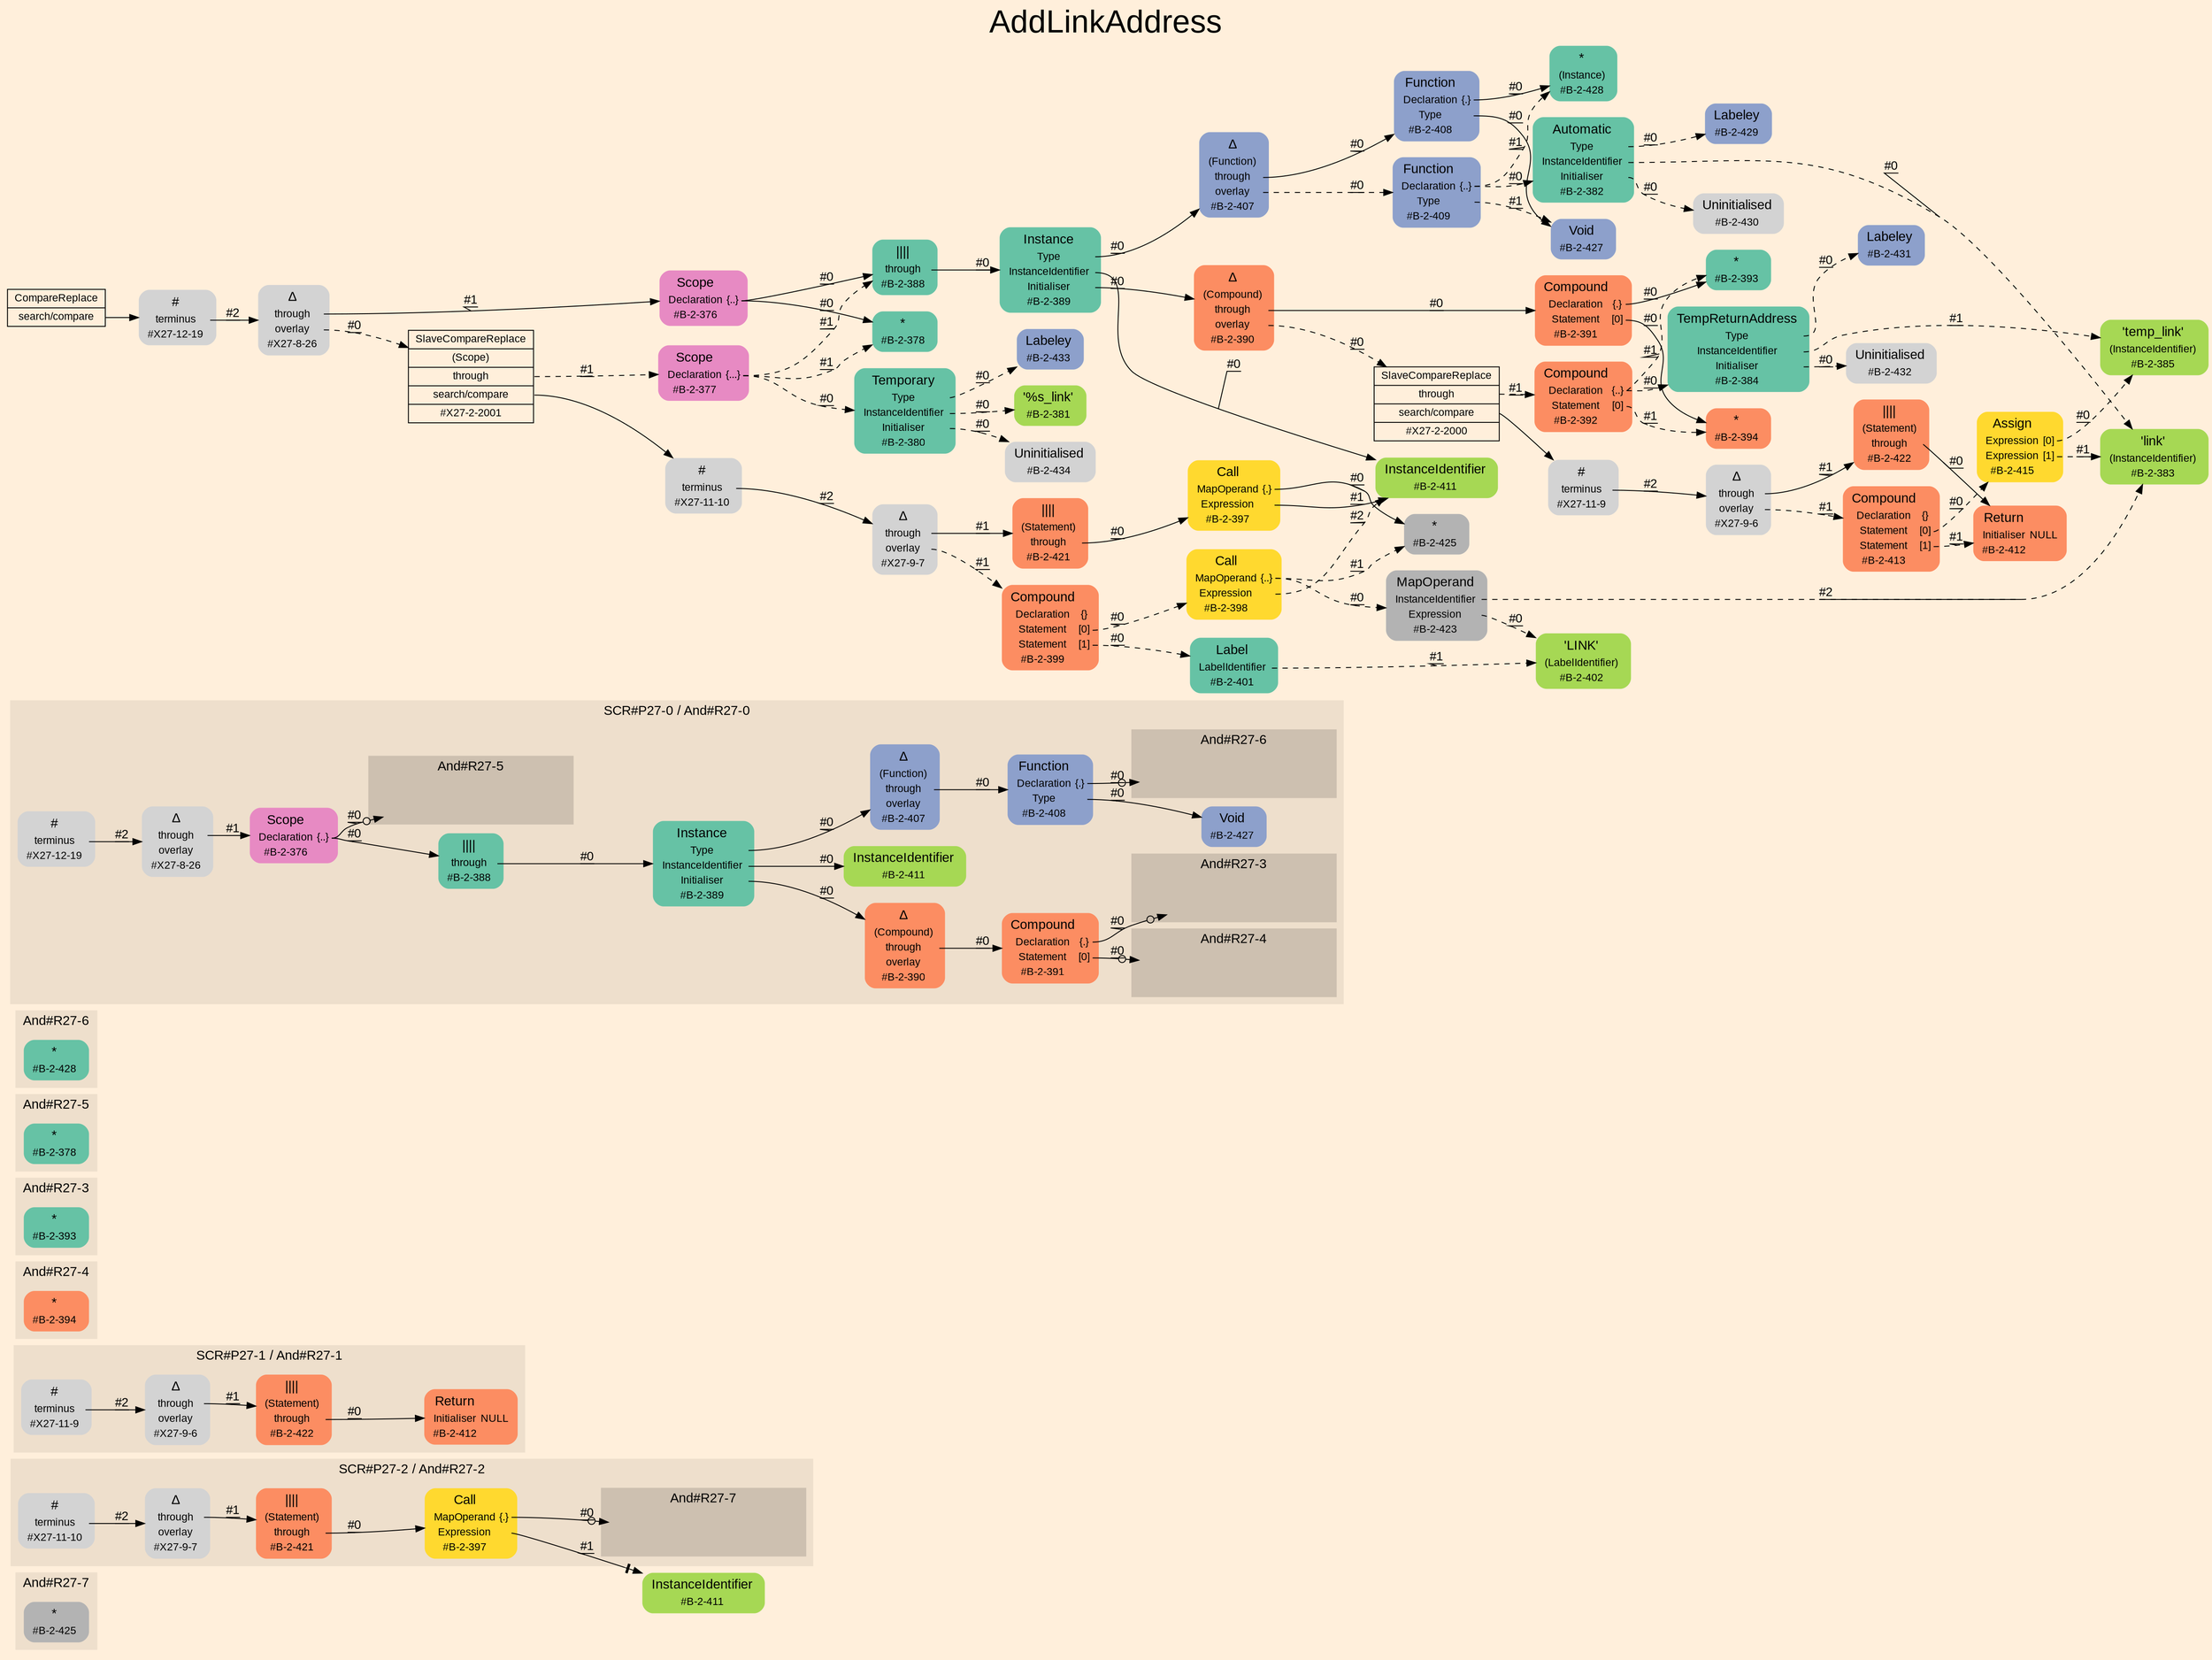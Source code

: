 digraph "AddLinkAddress" {
label = "AddLinkAddress"
labelloc = t
fontsize = "36"
graph [
    rankdir = "LR"
    ranksep = 0.3
    bgcolor = antiquewhite1
    color = black
    fontcolor = black
    fontname = "Arial"
];
node [
    fontname = "Arial"
];
edge [
    fontname = "Arial"
];

// -------------------- figure And#R27-7 --------------------
// -------- region And#R27-7 ----------
subgraph "clusterAnd#R27-7" {
    label = "And#R27-7"
    style = "filled"
    color = antiquewhite2
    fontsize = "15"
    "And#R27-7/#B-2-425" [
        // -------- block And#R27-7/#B-2-425 ----------
        shape = "plaintext"
        fillcolor = "/set28/8"
        label = <<TABLE BORDER="0" CELLBORDER="0" CELLSPACING="0">
         <TR><TD><FONT POINT-SIZE="15.0">*</FONT></TD><TD></TD></TR>
         <TR><TD>#B-2-425</TD><TD PORT="port0"></TD></TR>
        </TABLE>>
        style = "rounded,filled"
        fontsize = "12"
    ];
    
}


// -------------------- figure And#R27-2 --------------------
// -------- region And#R27-2 ----------
subgraph "clusterAnd#R27-2" {
    label = "SCR#P27-2 / And#R27-2"
    style = "filled"
    color = antiquewhite2
    fontsize = "15"
    "And#R27-2/#B-2-397" [
        // -------- block And#R27-2/#B-2-397 ----------
        shape = "plaintext"
        fillcolor = "/set28/6"
        label = <<TABLE BORDER="0" CELLBORDER="0" CELLSPACING="0">
         <TR><TD><FONT POINT-SIZE="15.0">Call</FONT></TD><TD></TD></TR>
         <TR><TD>MapOperand</TD><TD PORT="port0">{.}</TD></TR>
         <TR><TD>Expression</TD><TD PORT="port1"></TD></TR>
         <TR><TD>#B-2-397</TD><TD PORT="port2"></TD></TR>
        </TABLE>>
        style = "rounded,filled"
        fontsize = "12"
    ];
    
    "And#R27-2/#B-2-421" [
        // -------- block And#R27-2/#B-2-421 ----------
        shape = "plaintext"
        fillcolor = "/set28/2"
        label = <<TABLE BORDER="0" CELLBORDER="0" CELLSPACING="0">
         <TR><TD><FONT POINT-SIZE="15.0">||||</FONT></TD><TD></TD></TR>
         <TR><TD>(Statement)</TD><TD PORT="port0"></TD></TR>
         <TR><TD>through</TD><TD PORT="port1"></TD></TR>
         <TR><TD>#B-2-421</TD><TD PORT="port2"></TD></TR>
        </TABLE>>
        style = "rounded,filled"
        fontsize = "12"
    ];
    
    "And#R27-2/#X27-9-7" [
        // -------- block And#R27-2/#X27-9-7 ----------
        shape = "plaintext"
        label = <<TABLE BORDER="0" CELLBORDER="0" CELLSPACING="0">
         <TR><TD><FONT POINT-SIZE="15.0">Δ</FONT></TD><TD></TD></TR>
         <TR><TD>through</TD><TD PORT="port0"></TD></TR>
         <TR><TD>overlay</TD><TD PORT="port1"></TD></TR>
         <TR><TD>#X27-9-7</TD><TD PORT="port2"></TD></TR>
        </TABLE>>
        style = "rounded,filled"
        fontsize = "12"
    ];
    
    "And#R27-2/#X27-11-10" [
        // -------- block And#R27-2/#X27-11-10 ----------
        shape = "plaintext"
        label = <<TABLE BORDER="0" CELLBORDER="0" CELLSPACING="0">
         <TR><TD><FONT POINT-SIZE="15.0">#</FONT></TD><TD></TD></TR>
         <TR><TD>terminus</TD><TD PORT="port0"></TD></TR>
         <TR><TD>#X27-11-10</TD><TD PORT="port1"></TD></TR>
        </TABLE>>
        style = "rounded,filled"
        fontsize = "12"
    ];
    
    // -------- region And#R27-2/And#R27-7 ----------
    subgraph "clusterAnd#R27-2/And#R27-7" {
        label = "And#R27-7"
        style = "filled"
        color = antiquewhite3
        fontsize = "15"
        "And#R27-2/And#R27-7/#B-2-425" [
            // -------- block And#R27-2/And#R27-7/#B-2-425 ----------
            shape = none
            fillcolor = "/set28/8"
            style = "invisible"
        ];
        
    }
    
}

"And#R27-2/#B-2-411" [
    // -------- block And#R27-2/#B-2-411 ----------
    shape = "plaintext"
    fillcolor = "/set28/5"
    label = <<TABLE BORDER="0" CELLBORDER="0" CELLSPACING="0">
     <TR><TD><FONT POINT-SIZE="15.0">InstanceIdentifier</FONT></TD><TD></TD></TR>
     <TR><TD>#B-2-411</TD><TD PORT="port0"></TD></TR>
    </TABLE>>
    style = "rounded,filled"
    fontsize = "12"
];

"And#R27-2/#B-2-397":port0 -> "And#R27-2/And#R27-7/#B-2-425" [
    arrowhead="normalnoneodot"
    label = "#0"
    decorate = true
    color = black
    fontcolor = black
];

"And#R27-2/#B-2-397":port1 -> "And#R27-2/#B-2-411" [
    arrowhead="normalnonetee"
    label = "#1"
    decorate = true
    color = black
    fontcolor = black
];

"And#R27-2/#B-2-421":port1 -> "And#R27-2/#B-2-397" [
    label = "#0"
    decorate = true
    color = black
    fontcolor = black
];

"And#R27-2/#X27-9-7":port0 -> "And#R27-2/#B-2-421" [
    label = "#1"
    decorate = true
    color = black
    fontcolor = black
];

"And#R27-2/#X27-11-10":port0 -> "And#R27-2/#X27-9-7" [
    label = "#2"
    decorate = true
    color = black
    fontcolor = black
];


// -------------------- figure And#R27-1 --------------------
// -------- region And#R27-1 ----------
subgraph "clusterAnd#R27-1" {
    label = "SCR#P27-1 / And#R27-1"
    style = "filled"
    color = antiquewhite2
    fontsize = "15"
    "And#R27-1/#B-2-422" [
        // -------- block And#R27-1/#B-2-422 ----------
        shape = "plaintext"
        fillcolor = "/set28/2"
        label = <<TABLE BORDER="0" CELLBORDER="0" CELLSPACING="0">
         <TR><TD><FONT POINT-SIZE="15.0">||||</FONT></TD><TD></TD></TR>
         <TR><TD>(Statement)</TD><TD PORT="port0"></TD></TR>
         <TR><TD>through</TD><TD PORT="port1"></TD></TR>
         <TR><TD>#B-2-422</TD><TD PORT="port2"></TD></TR>
        </TABLE>>
        style = "rounded,filled"
        fontsize = "12"
    ];
    
    "And#R27-1/#B-2-412" [
        // -------- block And#R27-1/#B-2-412 ----------
        shape = "plaintext"
        fillcolor = "/set28/2"
        label = <<TABLE BORDER="0" CELLBORDER="0" CELLSPACING="0">
         <TR><TD><FONT POINT-SIZE="15.0">Return</FONT></TD><TD></TD></TR>
         <TR><TD>Initialiser</TD><TD PORT="port0">NULL</TD></TR>
         <TR><TD>#B-2-412</TD><TD PORT="port1"></TD></TR>
        </TABLE>>
        style = "rounded,filled"
        fontsize = "12"
    ];
    
    "And#R27-1/#X27-9-6" [
        // -------- block And#R27-1/#X27-9-6 ----------
        shape = "plaintext"
        label = <<TABLE BORDER="0" CELLBORDER="0" CELLSPACING="0">
         <TR><TD><FONT POINT-SIZE="15.0">Δ</FONT></TD><TD></TD></TR>
         <TR><TD>through</TD><TD PORT="port0"></TD></TR>
         <TR><TD>overlay</TD><TD PORT="port1"></TD></TR>
         <TR><TD>#X27-9-6</TD><TD PORT="port2"></TD></TR>
        </TABLE>>
        style = "rounded,filled"
        fontsize = "12"
    ];
    
    "And#R27-1/#X27-11-9" [
        // -------- block And#R27-1/#X27-11-9 ----------
        shape = "plaintext"
        label = <<TABLE BORDER="0" CELLBORDER="0" CELLSPACING="0">
         <TR><TD><FONT POINT-SIZE="15.0">#</FONT></TD><TD></TD></TR>
         <TR><TD>terminus</TD><TD PORT="port0"></TD></TR>
         <TR><TD>#X27-11-9</TD><TD PORT="port1"></TD></TR>
        </TABLE>>
        style = "rounded,filled"
        fontsize = "12"
    ];
    
}

"And#R27-1/#B-2-422":port1 -> "And#R27-1/#B-2-412" [
    label = "#0"
    decorate = true
    color = black
    fontcolor = black
];

"And#R27-1/#X27-9-6":port0 -> "And#R27-1/#B-2-422" [
    label = "#1"
    decorate = true
    color = black
    fontcolor = black
];

"And#R27-1/#X27-11-9":port0 -> "And#R27-1/#X27-9-6" [
    label = "#2"
    decorate = true
    color = black
    fontcolor = black
];


// -------------------- figure And#R27-4 --------------------
// -------- region And#R27-4 ----------
subgraph "clusterAnd#R27-4" {
    label = "And#R27-4"
    style = "filled"
    color = antiquewhite2
    fontsize = "15"
    "And#R27-4/#B-2-394" [
        // -------- block And#R27-4/#B-2-394 ----------
        shape = "plaintext"
        fillcolor = "/set28/2"
        label = <<TABLE BORDER="0" CELLBORDER="0" CELLSPACING="0">
         <TR><TD><FONT POINT-SIZE="15.0">*</FONT></TD><TD></TD></TR>
         <TR><TD>#B-2-394</TD><TD PORT="port0"></TD></TR>
        </TABLE>>
        style = "rounded,filled"
        fontsize = "12"
    ];
    
}


// -------------------- figure And#R27-3 --------------------
// -------- region And#R27-3 ----------
subgraph "clusterAnd#R27-3" {
    label = "And#R27-3"
    style = "filled"
    color = antiquewhite2
    fontsize = "15"
    "And#R27-3/#B-2-393" [
        // -------- block And#R27-3/#B-2-393 ----------
        shape = "plaintext"
        fillcolor = "/set28/1"
        label = <<TABLE BORDER="0" CELLBORDER="0" CELLSPACING="0">
         <TR><TD><FONT POINT-SIZE="15.0">*</FONT></TD><TD></TD></TR>
         <TR><TD>#B-2-393</TD><TD PORT="port0"></TD></TR>
        </TABLE>>
        style = "rounded,filled"
        fontsize = "12"
    ];
    
}


// -------------------- figure And#R27-5 --------------------
// -------- region And#R27-5 ----------
subgraph "clusterAnd#R27-5" {
    label = "And#R27-5"
    style = "filled"
    color = antiquewhite2
    fontsize = "15"
    "And#R27-5/#B-2-378" [
        // -------- block And#R27-5/#B-2-378 ----------
        shape = "plaintext"
        fillcolor = "/set28/1"
        label = <<TABLE BORDER="0" CELLBORDER="0" CELLSPACING="0">
         <TR><TD><FONT POINT-SIZE="15.0">*</FONT></TD><TD></TD></TR>
         <TR><TD>#B-2-378</TD><TD PORT="port0"></TD></TR>
        </TABLE>>
        style = "rounded,filled"
        fontsize = "12"
    ];
    
}


// -------------------- figure And#R27-6 --------------------
// -------- region And#R27-6 ----------
subgraph "clusterAnd#R27-6" {
    label = "And#R27-6"
    style = "filled"
    color = antiquewhite2
    fontsize = "15"
    "And#R27-6/#B-2-428" [
        // -------- block And#R27-6/#B-2-428 ----------
        shape = "plaintext"
        fillcolor = "/set28/1"
        label = <<TABLE BORDER="0" CELLBORDER="0" CELLSPACING="0">
         <TR><TD><FONT POINT-SIZE="15.0">*</FONT></TD><TD></TD></TR>
         <TR><TD>#B-2-428</TD><TD PORT="port0"></TD></TR>
        </TABLE>>
        style = "rounded,filled"
        fontsize = "12"
    ];
    
}


// -------------------- figure And#R27-0 --------------------
// -------- region And#R27-0 ----------
subgraph "clusterAnd#R27-0" {
    label = "SCR#P27-0 / And#R27-0"
    style = "filled"
    color = antiquewhite2
    fontsize = "15"
    "And#R27-0/#X27-8-26" [
        // -------- block And#R27-0/#X27-8-26 ----------
        shape = "plaintext"
        label = <<TABLE BORDER="0" CELLBORDER="0" CELLSPACING="0">
         <TR><TD><FONT POINT-SIZE="15.0">Δ</FONT></TD><TD></TD></TR>
         <TR><TD>through</TD><TD PORT="port0"></TD></TR>
         <TR><TD>overlay</TD><TD PORT="port1"></TD></TR>
         <TR><TD>#X27-8-26</TD><TD PORT="port2"></TD></TR>
        </TABLE>>
        style = "rounded,filled"
        fontsize = "12"
    ];
    
    "And#R27-0/#B-2-411" [
        // -------- block And#R27-0/#B-2-411 ----------
        shape = "plaintext"
        fillcolor = "/set28/5"
        label = <<TABLE BORDER="0" CELLBORDER="0" CELLSPACING="0">
         <TR><TD><FONT POINT-SIZE="15.0">InstanceIdentifier</FONT></TD><TD></TD></TR>
         <TR><TD>#B-2-411</TD><TD PORT="port0"></TD></TR>
        </TABLE>>
        style = "rounded,filled"
        fontsize = "12"
    ];
    
    "And#R27-0/#B-2-427" [
        // -------- block And#R27-0/#B-2-427 ----------
        shape = "plaintext"
        fillcolor = "/set28/3"
        label = <<TABLE BORDER="0" CELLBORDER="0" CELLSPACING="0">
         <TR><TD><FONT POINT-SIZE="15.0">Void</FONT></TD><TD></TD></TR>
         <TR><TD>#B-2-427</TD><TD PORT="port0"></TD></TR>
        </TABLE>>
        style = "rounded,filled"
        fontsize = "12"
    ];
    
    "And#R27-0/#B-2-390" [
        // -------- block And#R27-0/#B-2-390 ----------
        shape = "plaintext"
        fillcolor = "/set28/2"
        label = <<TABLE BORDER="0" CELLBORDER="0" CELLSPACING="0">
         <TR><TD><FONT POINT-SIZE="15.0">Δ</FONT></TD><TD></TD></TR>
         <TR><TD>(Compound)</TD><TD PORT="port0"></TD></TR>
         <TR><TD>through</TD><TD PORT="port1"></TD></TR>
         <TR><TD>overlay</TD><TD PORT="port2"></TD></TR>
         <TR><TD>#B-2-390</TD><TD PORT="port3"></TD></TR>
        </TABLE>>
        style = "rounded,filled"
        fontsize = "12"
    ];
    
    "And#R27-0/#B-2-407" [
        // -------- block And#R27-0/#B-2-407 ----------
        shape = "plaintext"
        fillcolor = "/set28/3"
        label = <<TABLE BORDER="0" CELLBORDER="0" CELLSPACING="0">
         <TR><TD><FONT POINT-SIZE="15.0">Δ</FONT></TD><TD></TD></TR>
         <TR><TD>(Function)</TD><TD PORT="port0"></TD></TR>
         <TR><TD>through</TD><TD PORT="port1"></TD></TR>
         <TR><TD>overlay</TD><TD PORT="port2"></TD></TR>
         <TR><TD>#B-2-407</TD><TD PORT="port3"></TD></TR>
        </TABLE>>
        style = "rounded,filled"
        fontsize = "12"
    ];
    
    "And#R27-0/#B-2-389" [
        // -------- block And#R27-0/#B-2-389 ----------
        shape = "plaintext"
        fillcolor = "/set28/1"
        label = <<TABLE BORDER="0" CELLBORDER="0" CELLSPACING="0">
         <TR><TD><FONT POINT-SIZE="15.0">Instance</FONT></TD><TD></TD></TR>
         <TR><TD>Type</TD><TD PORT="port0"></TD></TR>
         <TR><TD>InstanceIdentifier</TD><TD PORT="port1"></TD></TR>
         <TR><TD>Initialiser</TD><TD PORT="port2"></TD></TR>
         <TR><TD>#B-2-389</TD><TD PORT="port3"></TD></TR>
        </TABLE>>
        style = "rounded,filled"
        fontsize = "12"
    ];
    
    "And#R27-0/#B-2-391" [
        // -------- block And#R27-0/#B-2-391 ----------
        shape = "plaintext"
        fillcolor = "/set28/2"
        label = <<TABLE BORDER="0" CELLBORDER="0" CELLSPACING="0">
         <TR><TD><FONT POINT-SIZE="15.0">Compound</FONT></TD><TD></TD></TR>
         <TR><TD>Declaration</TD><TD PORT="port0">{.}</TD></TR>
         <TR><TD>Statement</TD><TD PORT="port1">[0]</TD></TR>
         <TR><TD>#B-2-391</TD><TD PORT="port2"></TD></TR>
        </TABLE>>
        style = "rounded,filled"
        fontsize = "12"
    ];
    
    "And#R27-0/#X27-12-19" [
        // -------- block And#R27-0/#X27-12-19 ----------
        shape = "plaintext"
        label = <<TABLE BORDER="0" CELLBORDER="0" CELLSPACING="0">
         <TR><TD><FONT POINT-SIZE="15.0">#</FONT></TD><TD></TD></TR>
         <TR><TD>terminus</TD><TD PORT="port0"></TD></TR>
         <TR><TD>#X27-12-19</TD><TD PORT="port1"></TD></TR>
        </TABLE>>
        style = "rounded,filled"
        fontsize = "12"
    ];
    
    "And#R27-0/#B-2-376" [
        // -------- block And#R27-0/#B-2-376 ----------
        shape = "plaintext"
        fillcolor = "/set28/4"
        label = <<TABLE BORDER="0" CELLBORDER="0" CELLSPACING="0">
         <TR><TD><FONT POINT-SIZE="15.0">Scope</FONT></TD><TD></TD></TR>
         <TR><TD>Declaration</TD><TD PORT="port0">{..}</TD></TR>
         <TR><TD>#B-2-376</TD><TD PORT="port1"></TD></TR>
        </TABLE>>
        style = "rounded,filled"
        fontsize = "12"
    ];
    
    "And#R27-0/#B-2-408" [
        // -------- block And#R27-0/#B-2-408 ----------
        shape = "plaintext"
        fillcolor = "/set28/3"
        label = <<TABLE BORDER="0" CELLBORDER="0" CELLSPACING="0">
         <TR><TD><FONT POINT-SIZE="15.0">Function</FONT></TD><TD></TD></TR>
         <TR><TD>Declaration</TD><TD PORT="port0">{.}</TD></TR>
         <TR><TD>Type</TD><TD PORT="port1"></TD></TR>
         <TR><TD>#B-2-408</TD><TD PORT="port2"></TD></TR>
        </TABLE>>
        style = "rounded,filled"
        fontsize = "12"
    ];
    
    "And#R27-0/#B-2-388" [
        // -------- block And#R27-0/#B-2-388 ----------
        shape = "plaintext"
        fillcolor = "/set28/1"
        label = <<TABLE BORDER="0" CELLBORDER="0" CELLSPACING="0">
         <TR><TD><FONT POINT-SIZE="15.0">||||</FONT></TD><TD></TD></TR>
         <TR><TD>through</TD><TD PORT="port0"></TD></TR>
         <TR><TD>#B-2-388</TD><TD PORT="port1"></TD></TR>
        </TABLE>>
        style = "rounded,filled"
        fontsize = "12"
    ];
    
    // -------- region And#R27-0/And#R27-3 ----------
    subgraph "clusterAnd#R27-0/And#R27-3" {
        label = "And#R27-3"
        style = "filled"
        color = antiquewhite3
        fontsize = "15"
        "And#R27-0/And#R27-3/#B-2-393" [
            // -------- block And#R27-0/And#R27-3/#B-2-393 ----------
            shape = none
            fillcolor = "/set28/1"
            style = "invisible"
        ];
        
    }
    
    // -------- region And#R27-0/And#R27-4 ----------
    subgraph "clusterAnd#R27-0/And#R27-4" {
        label = "And#R27-4"
        style = "filled"
        color = antiquewhite3
        fontsize = "15"
        "And#R27-0/And#R27-4/#B-2-394" [
            // -------- block And#R27-0/And#R27-4/#B-2-394 ----------
            shape = none
            fillcolor = "/set28/2"
            style = "invisible"
        ];
        
    }
    
    // -------- region And#R27-0/And#R27-5 ----------
    subgraph "clusterAnd#R27-0/And#R27-5" {
        label = "And#R27-5"
        style = "filled"
        color = antiquewhite3
        fontsize = "15"
        "And#R27-0/And#R27-5/#B-2-378" [
            // -------- block And#R27-0/And#R27-5/#B-2-378 ----------
            shape = none
            fillcolor = "/set28/1"
            style = "invisible"
        ];
        
    }
    
    // -------- region And#R27-0/And#R27-6 ----------
    subgraph "clusterAnd#R27-0/And#R27-6" {
        label = "And#R27-6"
        style = "filled"
        color = antiquewhite3
        fontsize = "15"
        "And#R27-0/And#R27-6/#B-2-428" [
            // -------- block And#R27-0/And#R27-6/#B-2-428 ----------
            shape = none
            fillcolor = "/set28/1"
            style = "invisible"
        ];
        
    }
    
}

"And#R27-0/#X27-8-26":port0 -> "And#R27-0/#B-2-376" [
    label = "#1"
    decorate = true
    color = black
    fontcolor = black
];

"And#R27-0/#B-2-390":port1 -> "And#R27-0/#B-2-391" [
    label = "#0"
    decorate = true
    color = black
    fontcolor = black
];

"And#R27-0/#B-2-407":port1 -> "And#R27-0/#B-2-408" [
    label = "#0"
    decorate = true
    color = black
    fontcolor = black
];

"And#R27-0/#B-2-389":port0 -> "And#R27-0/#B-2-407" [
    label = "#0"
    decorate = true
    color = black
    fontcolor = black
];

"And#R27-0/#B-2-389":port1 -> "And#R27-0/#B-2-411" [
    label = "#0"
    decorate = true
    color = black
    fontcolor = black
];

"And#R27-0/#B-2-389":port2 -> "And#R27-0/#B-2-390" [
    label = "#0"
    decorate = true
    color = black
    fontcolor = black
];

"And#R27-0/#B-2-391":port0 -> "And#R27-0/And#R27-3/#B-2-393" [
    arrowhead="normalnoneodot"
    label = "#0"
    decorate = true
    color = black
    fontcolor = black
];

"And#R27-0/#B-2-391":port1 -> "And#R27-0/And#R27-4/#B-2-394" [
    arrowhead="normalnoneodot"
    label = "#0"
    decorate = true
    color = black
    fontcolor = black
];

"And#R27-0/#X27-12-19":port0 -> "And#R27-0/#X27-8-26" [
    label = "#2"
    decorate = true
    color = black
    fontcolor = black
];

"And#R27-0/#B-2-376":port0 -> "And#R27-0/#B-2-388" [
    label = "#0"
    decorate = true
    color = black
    fontcolor = black
];

"And#R27-0/#B-2-376":port0 -> "And#R27-0/And#R27-5/#B-2-378" [
    arrowhead="normalnoneodot"
    label = "#0"
    decorate = true
    color = black
    fontcolor = black
];

"And#R27-0/#B-2-408":port0 -> "And#R27-0/And#R27-6/#B-2-428" [
    arrowhead="normalnoneodot"
    label = "#0"
    decorate = true
    color = black
    fontcolor = black
];

"And#R27-0/#B-2-408":port1 -> "And#R27-0/#B-2-427" [
    label = "#0"
    decorate = true
    color = black
    fontcolor = black
];

"And#R27-0/#B-2-388":port0 -> "And#R27-0/#B-2-389" [
    label = "#0"
    decorate = true
    color = black
    fontcolor = black
];


// -------------------- transformation figure --------------------
"CR#X27-10-27" [
    // -------- block CR#X27-10-27 ----------
    shape = "record"
    fillcolor = antiquewhite1
    label = "<fixed> CompareReplace | <port0> search/compare"
    style = "filled"
    fontsize = "12"
    color = black
    fontcolor = black
];

"#X27-12-19" [
    // -------- block #X27-12-19 ----------
    shape = "plaintext"
    label = <<TABLE BORDER="0" CELLBORDER="0" CELLSPACING="0">
     <TR><TD><FONT POINT-SIZE="15.0">#</FONT></TD><TD></TD></TR>
     <TR><TD>terminus</TD><TD PORT="port0"></TD></TR>
     <TR><TD>#X27-12-19</TD><TD PORT="port1"></TD></TR>
    </TABLE>>
    style = "rounded,filled"
    fontsize = "12"
];

"#X27-8-26" [
    // -------- block #X27-8-26 ----------
    shape = "plaintext"
    label = <<TABLE BORDER="0" CELLBORDER="0" CELLSPACING="0">
     <TR><TD><FONT POINT-SIZE="15.0">Δ</FONT></TD><TD></TD></TR>
     <TR><TD>through</TD><TD PORT="port0"></TD></TR>
     <TR><TD>overlay</TD><TD PORT="port1"></TD></TR>
     <TR><TD>#X27-8-26</TD><TD PORT="port2"></TD></TR>
    </TABLE>>
    style = "rounded,filled"
    fontsize = "12"
];

"#B-2-376" [
    // -------- block #B-2-376 ----------
    shape = "plaintext"
    fillcolor = "/set28/4"
    label = <<TABLE BORDER="0" CELLBORDER="0" CELLSPACING="0">
     <TR><TD><FONT POINT-SIZE="15.0">Scope</FONT></TD><TD></TD></TR>
     <TR><TD>Declaration</TD><TD PORT="port0">{..}</TD></TR>
     <TR><TD>#B-2-376</TD><TD PORT="port1"></TD></TR>
    </TABLE>>
    style = "rounded,filled"
    fontsize = "12"
];

"#B-2-388" [
    // -------- block #B-2-388 ----------
    shape = "plaintext"
    fillcolor = "/set28/1"
    label = <<TABLE BORDER="0" CELLBORDER="0" CELLSPACING="0">
     <TR><TD><FONT POINT-SIZE="15.0">||||</FONT></TD><TD></TD></TR>
     <TR><TD>through</TD><TD PORT="port0"></TD></TR>
     <TR><TD>#B-2-388</TD><TD PORT="port1"></TD></TR>
    </TABLE>>
    style = "rounded,filled"
    fontsize = "12"
];

"#B-2-389" [
    // -------- block #B-2-389 ----------
    shape = "plaintext"
    fillcolor = "/set28/1"
    label = <<TABLE BORDER="0" CELLBORDER="0" CELLSPACING="0">
     <TR><TD><FONT POINT-SIZE="15.0">Instance</FONT></TD><TD></TD></TR>
     <TR><TD>Type</TD><TD PORT="port0"></TD></TR>
     <TR><TD>InstanceIdentifier</TD><TD PORT="port1"></TD></TR>
     <TR><TD>Initialiser</TD><TD PORT="port2"></TD></TR>
     <TR><TD>#B-2-389</TD><TD PORT="port3"></TD></TR>
    </TABLE>>
    style = "rounded,filled"
    fontsize = "12"
];

"#B-2-407" [
    // -------- block #B-2-407 ----------
    shape = "plaintext"
    fillcolor = "/set28/3"
    label = <<TABLE BORDER="0" CELLBORDER="0" CELLSPACING="0">
     <TR><TD><FONT POINT-SIZE="15.0">Δ</FONT></TD><TD></TD></TR>
     <TR><TD>(Function)</TD><TD PORT="port0"></TD></TR>
     <TR><TD>through</TD><TD PORT="port1"></TD></TR>
     <TR><TD>overlay</TD><TD PORT="port2"></TD></TR>
     <TR><TD>#B-2-407</TD><TD PORT="port3"></TD></TR>
    </TABLE>>
    style = "rounded,filled"
    fontsize = "12"
];

"#B-2-408" [
    // -------- block #B-2-408 ----------
    shape = "plaintext"
    fillcolor = "/set28/3"
    label = <<TABLE BORDER="0" CELLBORDER="0" CELLSPACING="0">
     <TR><TD><FONT POINT-SIZE="15.0">Function</FONT></TD><TD></TD></TR>
     <TR><TD>Declaration</TD><TD PORT="port0">{.}</TD></TR>
     <TR><TD>Type</TD><TD PORT="port1"></TD></TR>
     <TR><TD>#B-2-408</TD><TD PORT="port2"></TD></TR>
    </TABLE>>
    style = "rounded,filled"
    fontsize = "12"
];

"#B-2-428" [
    // -------- block #B-2-428 ----------
    shape = "plaintext"
    fillcolor = "/set28/1"
    label = <<TABLE BORDER="0" CELLBORDER="0" CELLSPACING="0">
     <TR><TD><FONT POINT-SIZE="15.0">*</FONT></TD><TD></TD></TR>
     <TR><TD>(Instance)</TD><TD PORT="port0"></TD></TR>
     <TR><TD>#B-2-428</TD><TD PORT="port1"></TD></TR>
    </TABLE>>
    style = "rounded,filled"
    fontsize = "12"
];

"#B-2-427" [
    // -------- block #B-2-427 ----------
    shape = "plaintext"
    fillcolor = "/set28/3"
    label = <<TABLE BORDER="0" CELLBORDER="0" CELLSPACING="0">
     <TR><TD><FONT POINT-SIZE="15.0">Void</FONT></TD><TD></TD></TR>
     <TR><TD>#B-2-427</TD><TD PORT="port0"></TD></TR>
    </TABLE>>
    style = "rounded,filled"
    fontsize = "12"
];

"#B-2-409" [
    // -------- block #B-2-409 ----------
    shape = "plaintext"
    fillcolor = "/set28/3"
    label = <<TABLE BORDER="0" CELLBORDER="0" CELLSPACING="0">
     <TR><TD><FONT POINT-SIZE="15.0">Function</FONT></TD><TD></TD></TR>
     <TR><TD>Declaration</TD><TD PORT="port0">{..}</TD></TR>
     <TR><TD>Type</TD><TD PORT="port1"></TD></TR>
     <TR><TD>#B-2-409</TD><TD PORT="port2"></TD></TR>
    </TABLE>>
    style = "rounded,filled"
    fontsize = "12"
];

"#B-2-382" [
    // -------- block #B-2-382 ----------
    shape = "plaintext"
    fillcolor = "/set28/1"
    label = <<TABLE BORDER="0" CELLBORDER="0" CELLSPACING="0">
     <TR><TD><FONT POINT-SIZE="15.0">Automatic</FONT></TD><TD></TD></TR>
     <TR><TD>Type</TD><TD PORT="port0"></TD></TR>
     <TR><TD>InstanceIdentifier</TD><TD PORT="port1"></TD></TR>
     <TR><TD>Initialiser</TD><TD PORT="port2"></TD></TR>
     <TR><TD>#B-2-382</TD><TD PORT="port3"></TD></TR>
    </TABLE>>
    style = "rounded,filled"
    fontsize = "12"
];

"#B-2-429" [
    // -------- block #B-2-429 ----------
    shape = "plaintext"
    fillcolor = "/set28/3"
    label = <<TABLE BORDER="0" CELLBORDER="0" CELLSPACING="0">
     <TR><TD><FONT POINT-SIZE="15.0">Labeley</FONT></TD><TD></TD></TR>
     <TR><TD>#B-2-429</TD><TD PORT="port0"></TD></TR>
    </TABLE>>
    style = "rounded,filled"
    fontsize = "12"
];

"#B-2-383" [
    // -------- block #B-2-383 ----------
    shape = "plaintext"
    fillcolor = "/set28/5"
    label = <<TABLE BORDER="0" CELLBORDER="0" CELLSPACING="0">
     <TR><TD><FONT POINT-SIZE="15.0">'link'</FONT></TD><TD></TD></TR>
     <TR><TD>(InstanceIdentifier)</TD><TD PORT="port0"></TD></TR>
     <TR><TD>#B-2-383</TD><TD PORT="port1"></TD></TR>
    </TABLE>>
    style = "rounded,filled"
    fontsize = "12"
];

"#B-2-430" [
    // -------- block #B-2-430 ----------
    shape = "plaintext"
    label = <<TABLE BORDER="0" CELLBORDER="0" CELLSPACING="0">
     <TR><TD><FONT POINT-SIZE="15.0">Uninitialised</FONT></TD><TD></TD></TR>
     <TR><TD>#B-2-430</TD><TD PORT="port0"></TD></TR>
    </TABLE>>
    style = "rounded,filled"
    fontsize = "12"
];

"#B-2-411" [
    // -------- block #B-2-411 ----------
    shape = "plaintext"
    fillcolor = "/set28/5"
    label = <<TABLE BORDER="0" CELLBORDER="0" CELLSPACING="0">
     <TR><TD><FONT POINT-SIZE="15.0">InstanceIdentifier</FONT></TD><TD></TD></TR>
     <TR><TD>#B-2-411</TD><TD PORT="port0"></TD></TR>
    </TABLE>>
    style = "rounded,filled"
    fontsize = "12"
];

"#B-2-390" [
    // -------- block #B-2-390 ----------
    shape = "plaintext"
    fillcolor = "/set28/2"
    label = <<TABLE BORDER="0" CELLBORDER="0" CELLSPACING="0">
     <TR><TD><FONT POINT-SIZE="15.0">Δ</FONT></TD><TD></TD></TR>
     <TR><TD>(Compound)</TD><TD PORT="port0"></TD></TR>
     <TR><TD>through</TD><TD PORT="port1"></TD></TR>
     <TR><TD>overlay</TD><TD PORT="port2"></TD></TR>
     <TR><TD>#B-2-390</TD><TD PORT="port3"></TD></TR>
    </TABLE>>
    style = "rounded,filled"
    fontsize = "12"
];

"#B-2-391" [
    // -------- block #B-2-391 ----------
    shape = "plaintext"
    fillcolor = "/set28/2"
    label = <<TABLE BORDER="0" CELLBORDER="0" CELLSPACING="0">
     <TR><TD><FONT POINT-SIZE="15.0">Compound</FONT></TD><TD></TD></TR>
     <TR><TD>Declaration</TD><TD PORT="port0">{.}</TD></TR>
     <TR><TD>Statement</TD><TD PORT="port1">[0]</TD></TR>
     <TR><TD>#B-2-391</TD><TD PORT="port2"></TD></TR>
    </TABLE>>
    style = "rounded,filled"
    fontsize = "12"
];

"#B-2-393" [
    // -------- block #B-2-393 ----------
    shape = "plaintext"
    fillcolor = "/set28/1"
    label = <<TABLE BORDER="0" CELLBORDER="0" CELLSPACING="0">
     <TR><TD><FONT POINT-SIZE="15.0">*</FONT></TD><TD></TD></TR>
     <TR><TD>#B-2-393</TD><TD PORT="port0"></TD></TR>
    </TABLE>>
    style = "rounded,filled"
    fontsize = "12"
];

"#B-2-394" [
    // -------- block #B-2-394 ----------
    shape = "plaintext"
    fillcolor = "/set28/2"
    label = <<TABLE BORDER="0" CELLBORDER="0" CELLSPACING="0">
     <TR><TD><FONT POINT-SIZE="15.0">*</FONT></TD><TD></TD></TR>
     <TR><TD>#B-2-394</TD><TD PORT="port0"></TD></TR>
    </TABLE>>
    style = "rounded,filled"
    fontsize = "12"
];

"#X27-2-2000" [
    // -------- block #X27-2-2000 ----------
    shape = "record"
    fillcolor = antiquewhite1
    label = "<fixed> SlaveCompareReplace | <port0> through | <port1> search/compare | <port2> #X27-2-2000"
    style = "filled"
    fontsize = "12"
    color = black
    fontcolor = black
];

"#B-2-392" [
    // -------- block #B-2-392 ----------
    shape = "plaintext"
    fillcolor = "/set28/2"
    label = <<TABLE BORDER="0" CELLBORDER="0" CELLSPACING="0">
     <TR><TD><FONT POINT-SIZE="15.0">Compound</FONT></TD><TD></TD></TR>
     <TR><TD>Declaration</TD><TD PORT="port0">{..}</TD></TR>
     <TR><TD>Statement</TD><TD PORT="port1">[0]</TD></TR>
     <TR><TD>#B-2-392</TD><TD PORT="port2"></TD></TR>
    </TABLE>>
    style = "rounded,filled"
    fontsize = "12"
];

"#B-2-384" [
    // -------- block #B-2-384 ----------
    shape = "plaintext"
    fillcolor = "/set28/1"
    label = <<TABLE BORDER="0" CELLBORDER="0" CELLSPACING="0">
     <TR><TD><FONT POINT-SIZE="15.0">TempReturnAddress</FONT></TD><TD></TD></TR>
     <TR><TD>Type</TD><TD PORT="port0"></TD></TR>
     <TR><TD>InstanceIdentifier</TD><TD PORT="port1"></TD></TR>
     <TR><TD>Initialiser</TD><TD PORT="port2"></TD></TR>
     <TR><TD>#B-2-384</TD><TD PORT="port3"></TD></TR>
    </TABLE>>
    style = "rounded,filled"
    fontsize = "12"
];

"#B-2-431" [
    // -------- block #B-2-431 ----------
    shape = "plaintext"
    fillcolor = "/set28/3"
    label = <<TABLE BORDER="0" CELLBORDER="0" CELLSPACING="0">
     <TR><TD><FONT POINT-SIZE="15.0">Labeley</FONT></TD><TD></TD></TR>
     <TR><TD>#B-2-431</TD><TD PORT="port0"></TD></TR>
    </TABLE>>
    style = "rounded,filled"
    fontsize = "12"
];

"#B-2-385" [
    // -------- block #B-2-385 ----------
    shape = "plaintext"
    fillcolor = "/set28/5"
    label = <<TABLE BORDER="0" CELLBORDER="0" CELLSPACING="0">
     <TR><TD><FONT POINT-SIZE="15.0">'temp_link'</FONT></TD><TD></TD></TR>
     <TR><TD>(InstanceIdentifier)</TD><TD PORT="port0"></TD></TR>
     <TR><TD>#B-2-385</TD><TD PORT="port1"></TD></TR>
    </TABLE>>
    style = "rounded,filled"
    fontsize = "12"
];

"#B-2-432" [
    // -------- block #B-2-432 ----------
    shape = "plaintext"
    label = <<TABLE BORDER="0" CELLBORDER="0" CELLSPACING="0">
     <TR><TD><FONT POINT-SIZE="15.0">Uninitialised</FONT></TD><TD></TD></TR>
     <TR><TD>#B-2-432</TD><TD PORT="port0"></TD></TR>
    </TABLE>>
    style = "rounded,filled"
    fontsize = "12"
];

"#X27-11-9" [
    // -------- block #X27-11-9 ----------
    shape = "plaintext"
    label = <<TABLE BORDER="0" CELLBORDER="0" CELLSPACING="0">
     <TR><TD><FONT POINT-SIZE="15.0">#</FONT></TD><TD></TD></TR>
     <TR><TD>terminus</TD><TD PORT="port0"></TD></TR>
     <TR><TD>#X27-11-9</TD><TD PORT="port1"></TD></TR>
    </TABLE>>
    style = "rounded,filled"
    fontsize = "12"
];

"#X27-9-6" [
    // -------- block #X27-9-6 ----------
    shape = "plaintext"
    label = <<TABLE BORDER="0" CELLBORDER="0" CELLSPACING="0">
     <TR><TD><FONT POINT-SIZE="15.0">Δ</FONT></TD><TD></TD></TR>
     <TR><TD>through</TD><TD PORT="port0"></TD></TR>
     <TR><TD>overlay</TD><TD PORT="port1"></TD></TR>
     <TR><TD>#X27-9-6</TD><TD PORT="port2"></TD></TR>
    </TABLE>>
    style = "rounded,filled"
    fontsize = "12"
];

"#B-2-422" [
    // -------- block #B-2-422 ----------
    shape = "plaintext"
    fillcolor = "/set28/2"
    label = <<TABLE BORDER="0" CELLBORDER="0" CELLSPACING="0">
     <TR><TD><FONT POINT-SIZE="15.0">||||</FONT></TD><TD></TD></TR>
     <TR><TD>(Statement)</TD><TD PORT="port0"></TD></TR>
     <TR><TD>through</TD><TD PORT="port1"></TD></TR>
     <TR><TD>#B-2-422</TD><TD PORT="port2"></TD></TR>
    </TABLE>>
    style = "rounded,filled"
    fontsize = "12"
];

"#B-2-412" [
    // -------- block #B-2-412 ----------
    shape = "plaintext"
    fillcolor = "/set28/2"
    label = <<TABLE BORDER="0" CELLBORDER="0" CELLSPACING="0">
     <TR><TD><FONT POINT-SIZE="15.0">Return</FONT></TD><TD></TD></TR>
     <TR><TD>Initialiser</TD><TD PORT="port0">NULL</TD></TR>
     <TR><TD>#B-2-412</TD><TD PORT="port1"></TD></TR>
    </TABLE>>
    style = "rounded,filled"
    fontsize = "12"
];

"#B-2-413" [
    // -------- block #B-2-413 ----------
    shape = "plaintext"
    fillcolor = "/set28/2"
    label = <<TABLE BORDER="0" CELLBORDER="0" CELLSPACING="0">
     <TR><TD><FONT POINT-SIZE="15.0">Compound</FONT></TD><TD></TD></TR>
     <TR><TD>Declaration</TD><TD PORT="port0">{}</TD></TR>
     <TR><TD>Statement</TD><TD PORT="port1">[0]</TD></TR>
     <TR><TD>Statement</TD><TD PORT="port2">[1]</TD></TR>
     <TR><TD>#B-2-413</TD><TD PORT="port3"></TD></TR>
    </TABLE>>
    style = "rounded,filled"
    fontsize = "12"
];

"#B-2-415" [
    // -------- block #B-2-415 ----------
    shape = "plaintext"
    fillcolor = "/set28/6"
    label = <<TABLE BORDER="0" CELLBORDER="0" CELLSPACING="0">
     <TR><TD><FONT POINT-SIZE="15.0">Assign</FONT></TD><TD></TD></TR>
     <TR><TD>Expression</TD><TD PORT="port0">[0]</TD></TR>
     <TR><TD>Expression</TD><TD PORT="port1">[1]</TD></TR>
     <TR><TD>#B-2-415</TD><TD PORT="port2"></TD></TR>
    </TABLE>>
    style = "rounded,filled"
    fontsize = "12"
];

"#B-2-378" [
    // -------- block #B-2-378 ----------
    shape = "plaintext"
    fillcolor = "/set28/1"
    label = <<TABLE BORDER="0" CELLBORDER="0" CELLSPACING="0">
     <TR><TD><FONT POINT-SIZE="15.0">*</FONT></TD><TD></TD></TR>
     <TR><TD>#B-2-378</TD><TD PORT="port0"></TD></TR>
    </TABLE>>
    style = "rounded,filled"
    fontsize = "12"
];

"#X27-2-2001" [
    // -------- block #X27-2-2001 ----------
    shape = "record"
    fillcolor = antiquewhite1
    label = "<fixed> SlaveCompareReplace | <port0> (Scope) | <port1> through | <port2> search/compare | <port3> #X27-2-2001"
    style = "filled"
    fontsize = "12"
    color = black
    fontcolor = black
];

"#B-2-377" [
    // -------- block #B-2-377 ----------
    shape = "plaintext"
    fillcolor = "/set28/4"
    label = <<TABLE BORDER="0" CELLBORDER="0" CELLSPACING="0">
     <TR><TD><FONT POINT-SIZE="15.0">Scope</FONT></TD><TD></TD></TR>
     <TR><TD>Declaration</TD><TD PORT="port0">{...}</TD></TR>
     <TR><TD>#B-2-377</TD><TD PORT="port1"></TD></TR>
    </TABLE>>
    style = "rounded,filled"
    fontsize = "12"
];

"#B-2-380" [
    // -------- block #B-2-380 ----------
    shape = "plaintext"
    fillcolor = "/set28/1"
    label = <<TABLE BORDER="0" CELLBORDER="0" CELLSPACING="0">
     <TR><TD><FONT POINT-SIZE="15.0">Temporary</FONT></TD><TD></TD></TR>
     <TR><TD>Type</TD><TD PORT="port0"></TD></TR>
     <TR><TD>InstanceIdentifier</TD><TD PORT="port1"></TD></TR>
     <TR><TD>Initialiser</TD><TD PORT="port2"></TD></TR>
     <TR><TD>#B-2-380</TD><TD PORT="port3"></TD></TR>
    </TABLE>>
    style = "rounded,filled"
    fontsize = "12"
];

"#B-2-433" [
    // -------- block #B-2-433 ----------
    shape = "plaintext"
    fillcolor = "/set28/3"
    label = <<TABLE BORDER="0" CELLBORDER="0" CELLSPACING="0">
     <TR><TD><FONT POINT-SIZE="15.0">Labeley</FONT></TD><TD></TD></TR>
     <TR><TD>#B-2-433</TD><TD PORT="port0"></TD></TR>
    </TABLE>>
    style = "rounded,filled"
    fontsize = "12"
];

"#B-2-381" [
    // -------- block #B-2-381 ----------
    shape = "plaintext"
    fillcolor = "/set28/5"
    label = <<TABLE BORDER="0" CELLBORDER="0" CELLSPACING="0">
     <TR><TD><FONT POINT-SIZE="15.0">'%s_link'</FONT></TD><TD></TD></TR>
     <TR><TD>#B-2-381</TD><TD PORT="port0"></TD></TR>
    </TABLE>>
    style = "rounded,filled"
    fontsize = "12"
];

"#B-2-434" [
    // -------- block #B-2-434 ----------
    shape = "plaintext"
    label = <<TABLE BORDER="0" CELLBORDER="0" CELLSPACING="0">
     <TR><TD><FONT POINT-SIZE="15.0">Uninitialised</FONT></TD><TD></TD></TR>
     <TR><TD>#B-2-434</TD><TD PORT="port0"></TD></TR>
    </TABLE>>
    style = "rounded,filled"
    fontsize = "12"
];

"#X27-11-10" [
    // -------- block #X27-11-10 ----------
    shape = "plaintext"
    label = <<TABLE BORDER="0" CELLBORDER="0" CELLSPACING="0">
     <TR><TD><FONT POINT-SIZE="15.0">#</FONT></TD><TD></TD></TR>
     <TR><TD>terminus</TD><TD PORT="port0"></TD></TR>
     <TR><TD>#X27-11-10</TD><TD PORT="port1"></TD></TR>
    </TABLE>>
    style = "rounded,filled"
    fontsize = "12"
];

"#X27-9-7" [
    // -------- block #X27-9-7 ----------
    shape = "plaintext"
    label = <<TABLE BORDER="0" CELLBORDER="0" CELLSPACING="0">
     <TR><TD><FONT POINT-SIZE="15.0">Δ</FONT></TD><TD></TD></TR>
     <TR><TD>through</TD><TD PORT="port0"></TD></TR>
     <TR><TD>overlay</TD><TD PORT="port1"></TD></TR>
     <TR><TD>#X27-9-7</TD><TD PORT="port2"></TD></TR>
    </TABLE>>
    style = "rounded,filled"
    fontsize = "12"
];

"#B-2-421" [
    // -------- block #B-2-421 ----------
    shape = "plaintext"
    fillcolor = "/set28/2"
    label = <<TABLE BORDER="0" CELLBORDER="0" CELLSPACING="0">
     <TR><TD><FONT POINT-SIZE="15.0">||||</FONT></TD><TD></TD></TR>
     <TR><TD>(Statement)</TD><TD PORT="port0"></TD></TR>
     <TR><TD>through</TD><TD PORT="port1"></TD></TR>
     <TR><TD>#B-2-421</TD><TD PORT="port2"></TD></TR>
    </TABLE>>
    style = "rounded,filled"
    fontsize = "12"
];

"#B-2-397" [
    // -------- block #B-2-397 ----------
    shape = "plaintext"
    fillcolor = "/set28/6"
    label = <<TABLE BORDER="0" CELLBORDER="0" CELLSPACING="0">
     <TR><TD><FONT POINT-SIZE="15.0">Call</FONT></TD><TD></TD></TR>
     <TR><TD>MapOperand</TD><TD PORT="port0">{.}</TD></TR>
     <TR><TD>Expression</TD><TD PORT="port1"></TD></TR>
     <TR><TD>#B-2-397</TD><TD PORT="port2"></TD></TR>
    </TABLE>>
    style = "rounded,filled"
    fontsize = "12"
];

"#B-2-425" [
    // -------- block #B-2-425 ----------
    shape = "plaintext"
    fillcolor = "/set28/8"
    label = <<TABLE BORDER="0" CELLBORDER="0" CELLSPACING="0">
     <TR><TD><FONT POINT-SIZE="15.0">*</FONT></TD><TD></TD></TR>
     <TR><TD>#B-2-425</TD><TD PORT="port0"></TD></TR>
    </TABLE>>
    style = "rounded,filled"
    fontsize = "12"
];

"#B-2-399" [
    // -------- block #B-2-399 ----------
    shape = "plaintext"
    fillcolor = "/set28/2"
    label = <<TABLE BORDER="0" CELLBORDER="0" CELLSPACING="0">
     <TR><TD><FONT POINT-SIZE="15.0">Compound</FONT></TD><TD></TD></TR>
     <TR><TD>Declaration</TD><TD PORT="port0">{}</TD></TR>
     <TR><TD>Statement</TD><TD PORT="port1">[0]</TD></TR>
     <TR><TD>Statement</TD><TD PORT="port2">[1]</TD></TR>
     <TR><TD>#B-2-399</TD><TD PORT="port3"></TD></TR>
    </TABLE>>
    style = "rounded,filled"
    fontsize = "12"
];

"#B-2-398" [
    // -------- block #B-2-398 ----------
    shape = "plaintext"
    fillcolor = "/set28/6"
    label = <<TABLE BORDER="0" CELLBORDER="0" CELLSPACING="0">
     <TR><TD><FONT POINT-SIZE="15.0">Call</FONT></TD><TD></TD></TR>
     <TR><TD>MapOperand</TD><TD PORT="port0">{..}</TD></TR>
     <TR><TD>Expression</TD><TD PORT="port1"></TD></TR>
     <TR><TD>#B-2-398</TD><TD PORT="port2"></TD></TR>
    </TABLE>>
    style = "rounded,filled"
    fontsize = "12"
];

"#B-2-423" [
    // -------- block #B-2-423 ----------
    shape = "plaintext"
    fillcolor = "/set28/8"
    label = <<TABLE BORDER="0" CELLBORDER="0" CELLSPACING="0">
     <TR><TD><FONT POINT-SIZE="15.0">MapOperand</FONT></TD><TD></TD></TR>
     <TR><TD>InstanceIdentifier</TD><TD PORT="port0"></TD></TR>
     <TR><TD>Expression</TD><TD PORT="port1"></TD></TR>
     <TR><TD>#B-2-423</TD><TD PORT="port2"></TD></TR>
    </TABLE>>
    style = "rounded,filled"
    fontsize = "12"
];

"#B-2-402" [
    // -------- block #B-2-402 ----------
    shape = "plaintext"
    fillcolor = "/set28/5"
    label = <<TABLE BORDER="0" CELLBORDER="0" CELLSPACING="0">
     <TR><TD><FONT POINT-SIZE="15.0">'LINK'</FONT></TD><TD></TD></TR>
     <TR><TD>(LabelIdentifier)</TD><TD PORT="port0"></TD></TR>
     <TR><TD>#B-2-402</TD><TD PORT="port1"></TD></TR>
    </TABLE>>
    style = "rounded,filled"
    fontsize = "12"
];

"#B-2-401" [
    // -------- block #B-2-401 ----------
    shape = "plaintext"
    fillcolor = "/set28/1"
    label = <<TABLE BORDER="0" CELLBORDER="0" CELLSPACING="0">
     <TR><TD><FONT POINT-SIZE="15.0">Label</FONT></TD><TD></TD></TR>
     <TR><TD>LabelIdentifier</TD><TD PORT="port0"></TD></TR>
     <TR><TD>#B-2-401</TD><TD PORT="port1"></TD></TR>
    </TABLE>>
    style = "rounded,filled"
    fontsize = "12"
];

"CR#X27-10-27":port0 -> "#X27-12-19" [
    label = ""
    decorate = true
    color = black
    fontcolor = black
];

"#X27-12-19":port0 -> "#X27-8-26" [
    label = "#2"
    decorate = true
    color = black
    fontcolor = black
];

"#X27-8-26":port0 -> "#B-2-376" [
    label = "#1"
    decorate = true
    color = black
    fontcolor = black
];

"#X27-8-26":port1 -> "#X27-2-2001" [
    style="dashed"
    label = "#0"
    decorate = true
    color = black
    fontcolor = black
];

"#B-2-376":port0 -> "#B-2-388" [
    label = "#0"
    decorate = true
    color = black
    fontcolor = black
];

"#B-2-376":port0 -> "#B-2-378" [
    label = "#0"
    decorate = true
    color = black
    fontcolor = black
];

"#B-2-388":port0 -> "#B-2-389" [
    label = "#0"
    decorate = true
    color = black
    fontcolor = black
];

"#B-2-389":port0 -> "#B-2-407" [
    label = "#0"
    decorate = true
    color = black
    fontcolor = black
];

"#B-2-389":port1 -> "#B-2-411" [
    label = "#0"
    decorate = true
    color = black
    fontcolor = black
];

"#B-2-389":port2 -> "#B-2-390" [
    label = "#0"
    decorate = true
    color = black
    fontcolor = black
];

"#B-2-407":port1 -> "#B-2-408" [
    label = "#0"
    decorate = true
    color = black
    fontcolor = black
];

"#B-2-407":port2 -> "#B-2-409" [
    style="dashed"
    label = "#0"
    decorate = true
    color = black
    fontcolor = black
];

"#B-2-408":port0 -> "#B-2-428" [
    label = "#0"
    decorate = true
    color = black
    fontcolor = black
];

"#B-2-408":port1 -> "#B-2-427" [
    label = "#0"
    decorate = true
    color = black
    fontcolor = black
];

"#B-2-409":port0 -> "#B-2-428" [
    style="dashed"
    label = "#1"
    decorate = true
    color = black
    fontcolor = black
];

"#B-2-409":port0 -> "#B-2-382" [
    style="dashed"
    label = "#0"
    decorate = true
    color = black
    fontcolor = black
];

"#B-2-409":port1 -> "#B-2-427" [
    style="dashed"
    label = "#1"
    decorate = true
    color = black
    fontcolor = black
];

"#B-2-382":port0 -> "#B-2-429" [
    style="dashed"
    label = "#0"
    decorate = true
    color = black
    fontcolor = black
];

"#B-2-382":port1 -> "#B-2-383" [
    style="dashed"
    label = "#0"
    decorate = true
    color = black
    fontcolor = black
];

"#B-2-382":port2 -> "#B-2-430" [
    style="dashed"
    label = "#0"
    decorate = true
    color = black
    fontcolor = black
];

"#B-2-390":port1 -> "#B-2-391" [
    label = "#0"
    decorate = true
    color = black
    fontcolor = black
];

"#B-2-390":port2 -> "#X27-2-2000" [
    style="dashed"
    label = "#0"
    decorate = true
    color = black
    fontcolor = black
];

"#B-2-391":port0 -> "#B-2-393" [
    label = "#0"
    decorate = true
    color = black
    fontcolor = black
];

"#B-2-391":port1 -> "#B-2-394" [
    label = "#0"
    decorate = true
    color = black
    fontcolor = black
];

"#X27-2-2000":port0 -> "#B-2-392" [
    style="dashed"
    label = "#1"
    decorate = true
    color = black
    fontcolor = black
];

"#X27-2-2000":port1 -> "#X27-11-9" [
    label = ""
    decorate = true
    color = black
    fontcolor = black
];

"#B-2-392":port0 -> "#B-2-393" [
    style="dashed"
    label = "#1"
    decorate = true
    color = black
    fontcolor = black
];

"#B-2-392":port0 -> "#B-2-384" [
    style="dashed"
    label = "#0"
    decorate = true
    color = black
    fontcolor = black
];

"#B-2-392":port1 -> "#B-2-394" [
    style="dashed"
    label = "#1"
    decorate = true
    color = black
    fontcolor = black
];

"#B-2-384":port0 -> "#B-2-431" [
    style="dashed"
    label = "#0"
    decorate = true
    color = black
    fontcolor = black
];

"#B-2-384":port1 -> "#B-2-385" [
    style="dashed"
    label = "#1"
    decorate = true
    color = black
    fontcolor = black
];

"#B-2-384":port2 -> "#B-2-432" [
    style="dashed"
    label = "#0"
    decorate = true
    color = black
    fontcolor = black
];

"#X27-11-9":port0 -> "#X27-9-6" [
    label = "#2"
    decorate = true
    color = black
    fontcolor = black
];

"#X27-9-6":port0 -> "#B-2-422" [
    label = "#1"
    decorate = true
    color = black
    fontcolor = black
];

"#X27-9-6":port1 -> "#B-2-413" [
    style="dashed"
    label = "#1"
    decorate = true
    color = black
    fontcolor = black
];

"#B-2-422":port1 -> "#B-2-412" [
    label = "#0"
    decorate = true
    color = black
    fontcolor = black
];

"#B-2-413":port1 -> "#B-2-415" [
    style="dashed"
    label = "#0"
    decorate = true
    color = black
    fontcolor = black
];

"#B-2-413":port2 -> "#B-2-412" [
    style="dashed"
    label = "#1"
    decorate = true
    color = black
    fontcolor = black
];

"#B-2-415":port0 -> "#B-2-385" [
    style="dashed"
    label = "#0"
    decorate = true
    color = black
    fontcolor = black
];

"#B-2-415":port1 -> "#B-2-383" [
    style="dashed"
    label = "#1"
    decorate = true
    color = black
    fontcolor = black
];

"#X27-2-2001":port1 -> "#B-2-377" [
    style="dashed"
    label = "#1"
    decorate = true
    color = black
    fontcolor = black
];

"#X27-2-2001":port2 -> "#X27-11-10" [
    label = ""
    decorate = true
    color = black
    fontcolor = black
];

"#B-2-377":port0 -> "#B-2-388" [
    style="dashed"
    label = "#1"
    decorate = true
    color = black
    fontcolor = black
];

"#B-2-377":port0 -> "#B-2-378" [
    style="dashed"
    label = "#1"
    decorate = true
    color = black
    fontcolor = black
];

"#B-2-377":port0 -> "#B-2-380" [
    style="dashed"
    label = "#0"
    decorate = true
    color = black
    fontcolor = black
];

"#B-2-380":port0 -> "#B-2-433" [
    style="dashed"
    label = "#0"
    decorate = true
    color = black
    fontcolor = black
];

"#B-2-380":port1 -> "#B-2-381" [
    style="dashed"
    label = "#0"
    decorate = true
    color = black
    fontcolor = black
];

"#B-2-380":port2 -> "#B-2-434" [
    style="dashed"
    label = "#0"
    decorate = true
    color = black
    fontcolor = black
];

"#X27-11-10":port0 -> "#X27-9-7" [
    label = "#2"
    decorate = true
    color = black
    fontcolor = black
];

"#X27-9-7":port0 -> "#B-2-421" [
    label = "#1"
    decorate = true
    color = black
    fontcolor = black
];

"#X27-9-7":port1 -> "#B-2-399" [
    style="dashed"
    label = "#1"
    decorate = true
    color = black
    fontcolor = black
];

"#B-2-421":port1 -> "#B-2-397" [
    label = "#0"
    decorate = true
    color = black
    fontcolor = black
];

"#B-2-397":port0 -> "#B-2-425" [
    label = "#0"
    decorate = true
    color = black
    fontcolor = black
];

"#B-2-397":port1 -> "#B-2-411" [
    label = "#1"
    decorate = true
    color = black
    fontcolor = black
];

"#B-2-399":port1 -> "#B-2-398" [
    style="dashed"
    label = "#0"
    decorate = true
    color = black
    fontcolor = black
];

"#B-2-399":port2 -> "#B-2-401" [
    style="dashed"
    label = "#0"
    decorate = true
    color = black
    fontcolor = black
];

"#B-2-398":port0 -> "#B-2-425" [
    style="dashed"
    label = "#1"
    decorate = true
    color = black
    fontcolor = black
];

"#B-2-398":port0 -> "#B-2-423" [
    style="dashed"
    label = "#0"
    decorate = true
    color = black
    fontcolor = black
];

"#B-2-398":port1 -> "#B-2-411" [
    style="dashed"
    label = "#2"
    decorate = true
    color = black
    fontcolor = black
];

"#B-2-423":port0 -> "#B-2-383" [
    style="dashed"
    label = "#2"
    decorate = true
    color = black
    fontcolor = black
];

"#B-2-423":port1 -> "#B-2-402" [
    style="dashed"
    label = "#0"
    decorate = true
    color = black
    fontcolor = black
];

"#B-2-401":port0 -> "#B-2-402" [
    style="dashed"
    label = "#1"
    decorate = true
    color = black
    fontcolor = black
];


}
